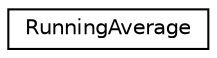 digraph "Graphical Class Hierarchy"
{
 // LATEX_PDF_SIZE
  edge [fontname="Helvetica",fontsize="10",labelfontname="Helvetica",labelfontsize="10"];
  node [fontname="Helvetica",fontsize="10",shape=record];
  rankdir="LR";
  Node0 [label="RunningAverage",height=0.2,width=0.4,color="black", fillcolor="white", style="filled",URL="$classoperations__research_1_1_running_average.html",tooltip=" "];
}
